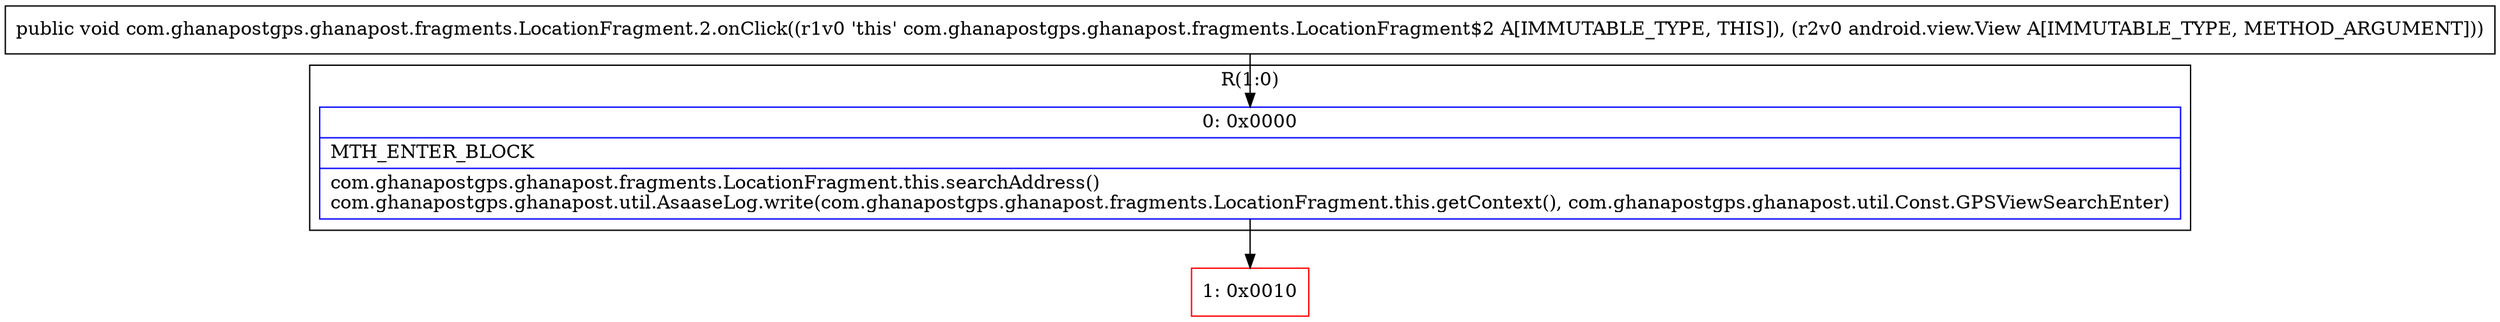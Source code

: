 digraph "CFG forcom.ghanapostgps.ghanapost.fragments.LocationFragment.2.onClick(Landroid\/view\/View;)V" {
subgraph cluster_Region_1434545780 {
label = "R(1:0)";
node [shape=record,color=blue];
Node_0 [shape=record,label="{0\:\ 0x0000|MTH_ENTER_BLOCK\l|com.ghanapostgps.ghanapost.fragments.LocationFragment.this.searchAddress()\lcom.ghanapostgps.ghanapost.util.AsaaseLog.write(com.ghanapostgps.ghanapost.fragments.LocationFragment.this.getContext(), com.ghanapostgps.ghanapost.util.Const.GPSViewSearchEnter)\l}"];
}
Node_1 [shape=record,color=red,label="{1\:\ 0x0010}"];
MethodNode[shape=record,label="{public void com.ghanapostgps.ghanapost.fragments.LocationFragment.2.onClick((r1v0 'this' com.ghanapostgps.ghanapost.fragments.LocationFragment$2 A[IMMUTABLE_TYPE, THIS]), (r2v0 android.view.View A[IMMUTABLE_TYPE, METHOD_ARGUMENT])) }"];
MethodNode -> Node_0;
Node_0 -> Node_1;
}


